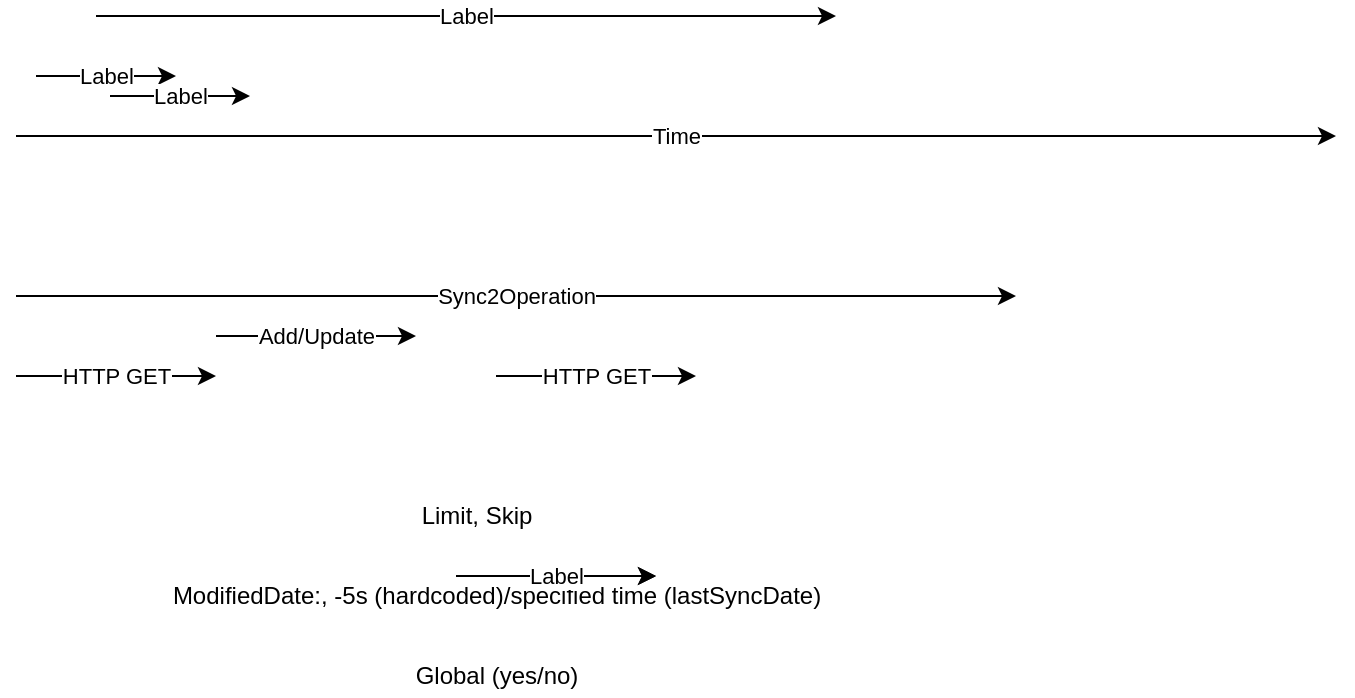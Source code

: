 <mxfile version="13.6.6" type="github"><diagram id="u_Dod9765mEdZ-sz9Y5l" name="Page-1"><mxGraphModel dx="598" dy="630" grid="1" gridSize="10" guides="1" tooltips="1" connect="1" arrows="1" fold="1" page="1" pageScale="1" pageWidth="827" pageHeight="1169" math="0" shadow="0"><root><mxCell id="0"/><mxCell id="1" parent="0"/><mxCell id="zgq87Xm8vFRxZ7_ra1qA-1" value="" style="endArrow=classic;html=1;" edge="1" parent="1"><mxGeometry relative="1" as="geometry"><mxPoint x="60" y="120" as="sourcePoint"/><mxPoint x="720" y="120" as="targetPoint"/></mxGeometry></mxCell><mxCell id="zgq87Xm8vFRxZ7_ra1qA-2" value="Time" style="edgeLabel;resizable=0;html=1;align=center;verticalAlign=middle;" connectable="0" vertex="1" parent="zgq87Xm8vFRxZ7_ra1qA-1"><mxGeometry relative="1" as="geometry"/></mxCell><mxCell id="zgq87Xm8vFRxZ7_ra1qA-5" value="" style="endArrow=classic;html=1;" edge="1" parent="1"><mxGeometry relative="1" as="geometry"><mxPoint x="60" y="200" as="sourcePoint"/><mxPoint x="560" y="200" as="targetPoint"/></mxGeometry></mxCell><mxCell id="zgq87Xm8vFRxZ7_ra1qA-6" value="Sync2Operation" style="edgeLabel;resizable=0;html=1;align=center;verticalAlign=middle;" connectable="0" vertex="1" parent="zgq87Xm8vFRxZ7_ra1qA-5"><mxGeometry relative="1" as="geometry"/></mxCell><mxCell id="zgq87Xm8vFRxZ7_ra1qA-7" value="" style="endArrow=classic;html=1;" edge="1" parent="1"><mxGeometry relative="1" as="geometry"><mxPoint x="160" y="220" as="sourcePoint"/><mxPoint x="260" y="220" as="targetPoint"/></mxGeometry></mxCell><mxCell id="zgq87Xm8vFRxZ7_ra1qA-8" value="Add/Update" style="edgeLabel;resizable=0;html=1;align=center;verticalAlign=middle;" connectable="0" vertex="1" parent="zgq87Xm8vFRxZ7_ra1qA-7"><mxGeometry relative="1" as="geometry"/></mxCell><mxCell id="zgq87Xm8vFRxZ7_ra1qA-9" value="" style="endArrow=classic;html=1;align=center;" edge="1" parent="1"><mxGeometry relative="1" as="geometry"><mxPoint x="60" y="240" as="sourcePoint"/><mxPoint x="160" y="240" as="targetPoint"/></mxGeometry></mxCell><mxCell id="zgq87Xm8vFRxZ7_ra1qA-10" value="HTTP GET" style="edgeLabel;resizable=0;html=1;align=center;verticalAlign=middle;" connectable="0" vertex="1" parent="zgq87Xm8vFRxZ7_ra1qA-9"><mxGeometry relative="1" as="geometry"/></mxCell><mxCell id="zgq87Xm8vFRxZ7_ra1qA-11" value="" style="endArrow=classic;html=1;align=center;" edge="1" parent="1"><mxGeometry relative="1" as="geometry"><mxPoint x="300" y="240.0" as="sourcePoint"/><mxPoint x="400" y="240.0" as="targetPoint"/></mxGeometry></mxCell><mxCell id="zgq87Xm8vFRxZ7_ra1qA-12" value="HTTP GET" style="edgeLabel;resizable=0;html=1;align=center;verticalAlign=middle;" connectable="0" vertex="1" parent="zgq87Xm8vFRxZ7_ra1qA-11"><mxGeometry relative="1" as="geometry"/></mxCell><mxCell id="zgq87Xm8vFRxZ7_ra1qA-15" value="Limit, Skip" style="text;html=1;align=center;verticalAlign=middle;resizable=0;points=[];autosize=1;" vertex="1" parent="1"><mxGeometry x="255" y="300" width="70" height="20" as="geometry"/></mxCell><mxCell id="zgq87Xm8vFRxZ7_ra1qA-16" value="ModifiedDate:, -5s (hardcoded)/specified time (lastSyncDate)" style="text;html=1;align=center;verticalAlign=middle;resizable=0;points=[];autosize=1;" vertex="1" parent="1"><mxGeometry x="130" y="340" width="340" height="20" as="geometry"/></mxCell><mxCell id="zgq87Xm8vFRxZ7_ra1qA-18" value="Global (yes/no)" style="text;html=1;align=center;verticalAlign=middle;resizable=0;points=[];autosize=1;" vertex="1" parent="1"><mxGeometry x="250" y="380" width="100" height="20" as="geometry"/></mxCell><mxCell id="zgq87Xm8vFRxZ7_ra1qA-19" value="" style="endArrow=classic;html=1;align=center;" edge="1" parent="1"><mxGeometry relative="1" as="geometry"><mxPoint x="280" y="340" as="sourcePoint"/><mxPoint x="380" y="340" as="targetPoint"/></mxGeometry></mxCell><mxCell id="zgq87Xm8vFRxZ7_ra1qA-20" value="Label" style="edgeLabel;resizable=0;html=1;align=center;verticalAlign=middle;" connectable="0" vertex="1" parent="zgq87Xm8vFRxZ7_ra1qA-19"><mxGeometry relative="1" as="geometry"/></mxCell><mxCell id="zgq87Xm8vFRxZ7_ra1qA-21" value="" style="endArrow=classic;html=1;align=center;" edge="1" parent="1"><mxGeometry relative="1" as="geometry"><mxPoint x="280" y="340" as="sourcePoint"/><mxPoint x="380" y="340" as="targetPoint"/></mxGeometry></mxCell><mxCell id="zgq87Xm8vFRxZ7_ra1qA-22" value="Label" style="edgeLabel;resizable=0;html=1;align=center;verticalAlign=middle;" connectable="0" vertex="1" parent="zgq87Xm8vFRxZ7_ra1qA-21"><mxGeometry relative="1" as="geometry"/></mxCell><mxCell id="zgq87Xm8vFRxZ7_ra1qA-23" value="" style="endArrow=classic;html=1;align=center;" edge="1" parent="1"><mxGeometry relative="1" as="geometry"><mxPoint x="70" y="90" as="sourcePoint"/><mxPoint x="140" y="90" as="targetPoint"/></mxGeometry></mxCell><mxCell id="zgq87Xm8vFRxZ7_ra1qA-24" value="Label" style="edgeLabel;resizable=0;html=1;align=center;verticalAlign=middle;" connectable="0" vertex="1" parent="zgq87Xm8vFRxZ7_ra1qA-23"><mxGeometry relative="1" as="geometry"/></mxCell><mxCell id="zgq87Xm8vFRxZ7_ra1qA-25" value="" style="endArrow=classic;html=1;align=center;" edge="1" parent="1"><mxGeometry relative="1" as="geometry"><mxPoint x="100" y="60" as="sourcePoint"/><mxPoint x="470" y="60" as="targetPoint"/></mxGeometry></mxCell><mxCell id="zgq87Xm8vFRxZ7_ra1qA-26" value="Label" style="edgeLabel;resizable=0;html=1;align=center;verticalAlign=middle;" connectable="0" vertex="1" parent="zgq87Xm8vFRxZ7_ra1qA-25"><mxGeometry relative="1" as="geometry"/></mxCell><mxCell id="zgq87Xm8vFRxZ7_ra1qA-27" value="" style="endArrow=classic;html=1;align=center;" edge="1" parent="1"><mxGeometry relative="1" as="geometry"><mxPoint x="107" y="100" as="sourcePoint"/><mxPoint x="177" y="100" as="targetPoint"/></mxGeometry></mxCell><mxCell id="zgq87Xm8vFRxZ7_ra1qA-28" value="Label" style="edgeLabel;resizable=0;html=1;align=center;verticalAlign=middle;" connectable="0" vertex="1" parent="zgq87Xm8vFRxZ7_ra1qA-27"><mxGeometry relative="1" as="geometry"/></mxCell></root></mxGraphModel></diagram></mxfile>